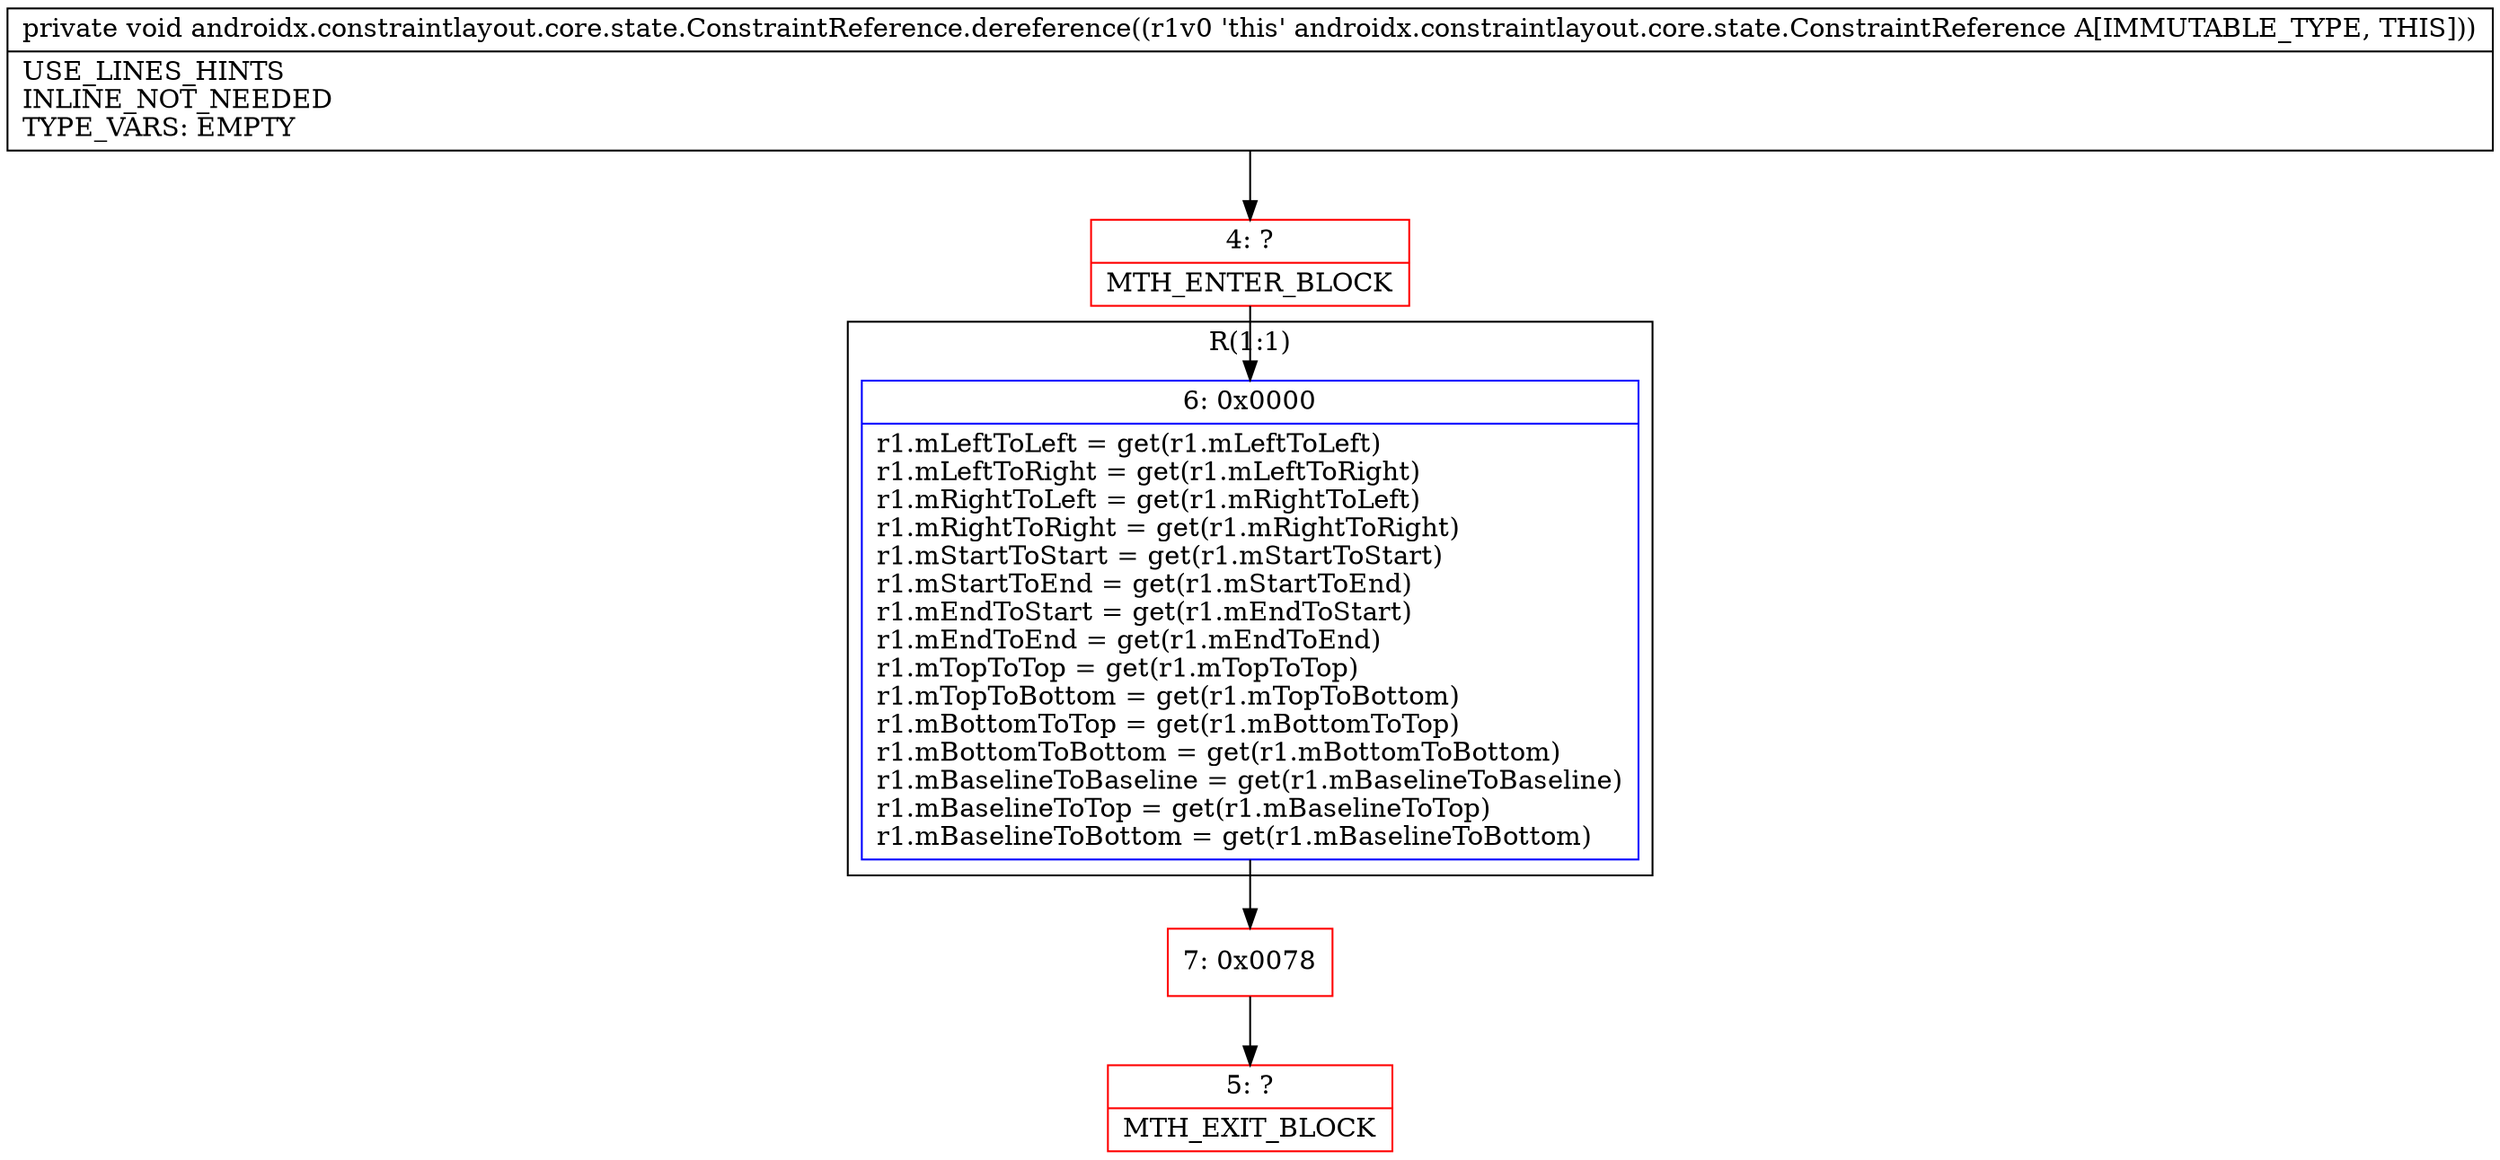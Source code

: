 digraph "CFG forandroidx.constraintlayout.core.state.ConstraintReference.dereference()V" {
subgraph cluster_Region_191084545 {
label = "R(1:1)";
node [shape=record,color=blue];
Node_6 [shape=record,label="{6\:\ 0x0000|r1.mLeftToLeft = get(r1.mLeftToLeft)\lr1.mLeftToRight = get(r1.mLeftToRight)\lr1.mRightToLeft = get(r1.mRightToLeft)\lr1.mRightToRight = get(r1.mRightToRight)\lr1.mStartToStart = get(r1.mStartToStart)\lr1.mStartToEnd = get(r1.mStartToEnd)\lr1.mEndToStart = get(r1.mEndToStart)\lr1.mEndToEnd = get(r1.mEndToEnd)\lr1.mTopToTop = get(r1.mTopToTop)\lr1.mTopToBottom = get(r1.mTopToBottom)\lr1.mBottomToTop = get(r1.mBottomToTop)\lr1.mBottomToBottom = get(r1.mBottomToBottom)\lr1.mBaselineToBaseline = get(r1.mBaselineToBaseline)\lr1.mBaselineToTop = get(r1.mBaselineToTop)\lr1.mBaselineToBottom = get(r1.mBaselineToBottom)\l}"];
}
Node_4 [shape=record,color=red,label="{4\:\ ?|MTH_ENTER_BLOCK\l}"];
Node_7 [shape=record,color=red,label="{7\:\ 0x0078}"];
Node_5 [shape=record,color=red,label="{5\:\ ?|MTH_EXIT_BLOCK\l}"];
MethodNode[shape=record,label="{private void androidx.constraintlayout.core.state.ConstraintReference.dereference((r1v0 'this' androidx.constraintlayout.core.state.ConstraintReference A[IMMUTABLE_TYPE, THIS]))  | USE_LINES_HINTS\lINLINE_NOT_NEEDED\lTYPE_VARS: EMPTY\l}"];
MethodNode -> Node_4;Node_6 -> Node_7;
Node_4 -> Node_6;
Node_7 -> Node_5;
}

